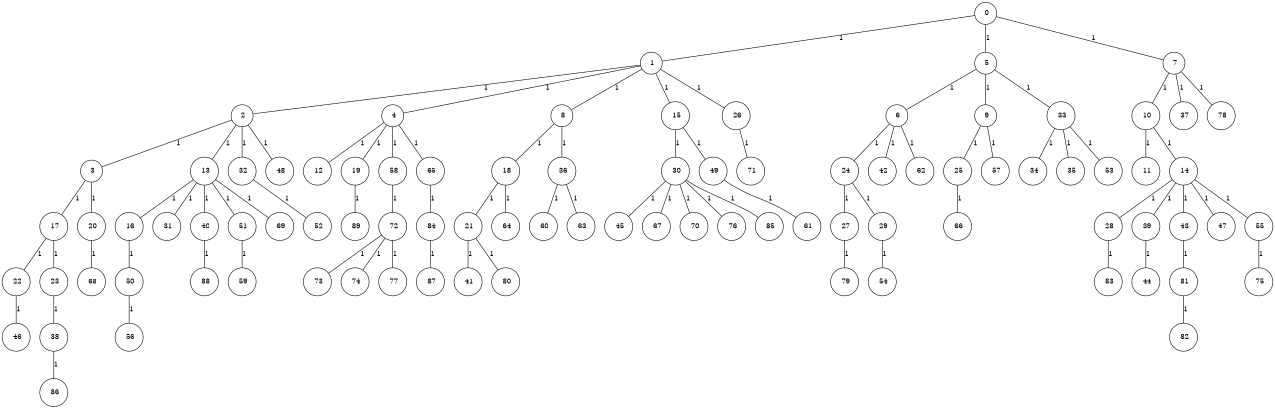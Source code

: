 graph G {
size="8.5,11;"
ratio = "expand;"
fixedsize="true;"
overlap="scale;"
node[shape=circle,width=.12,hight=.12,fontsize=12]
edge[fontsize=12]

0[label=" 0" color=black, pos="2.5516814,1.2809395!"];
1[label=" 1" color=black, pos="1.1983303,0.7560938!"];
2[label=" 2" color=black, pos="2.1381004,1.9253889!"];
3[label=" 3" color=black, pos="0.57870122,1.4740963!"];
4[label=" 4" color=black, pos="2.3895034,0.34259846!"];
5[label=" 5" color=black, pos="1.7257275,1.0192185!"];
6[label=" 6" color=black, pos="0.90001665,0.29981589!"];
7[label=" 7" color=black, pos="0.55988151,2.7898701!"];
8[label=" 8" color=black, pos="0.55670038,1.5456374!"];
9[label=" 9" color=black, pos="2.419624,1.1037508!"];
10[label=" 10" color=black, pos="0.62622854,2.8272451!"];
11[label=" 11" color=black, pos="1.2013059,2.2166425!"];
12[label=" 12" color=black, pos="0.85658226,0.97899711!"];
13[label=" 13" color=black, pos="2.3835024,0.58014678!"];
14[label=" 14" color=black, pos="0.50079019,0.60593374!"];
15[label=" 15" color=black, pos="2.3950147,1.1722346!"];
16[label=" 16" color=black, pos="0.46661348,0.7067458!"];
17[label=" 17" color=black, pos="2.0196033,2.4439619!"];
18[label=" 18" color=black, pos="0.83963636,2.8507615!"];
19[label=" 19" color=black, pos="2.5725484,2.6317516!"];
20[label=" 20" color=black, pos="1.626645,2.0114404!"];
21[label=" 21" color=black, pos="1.6089643,0.2936664!"];
22[label=" 22" color=black, pos="1.4715498,0.17042622!"];
23[label=" 23" color=black, pos="0.29540398,0.8182796!"];
24[label=" 24" color=black, pos="1.0605329,2.648255!"];
25[label=" 25" color=black, pos="2.335522,0.72596793!"];
26[label=" 26" color=black, pos="1.3634239,1.2161006!"];
27[label=" 27" color=black, pos="0.64413352,1.3651029!"];
28[label=" 28" color=black, pos="0.45860102,1.2809259!"];
29[label=" 29" color=black, pos="1.9681305,1.1773199!"];
30[label=" 30" color=black, pos="2.4741924,1.3062448!"];
31[label=" 31" color=black, pos="0.69040694,1.5316139!"];
32[label=" 32" color=black, pos="1.6495498,1.831076!"];
33[label=" 33" color=black, pos="0.27208575,1.1602302!"];
34[label=" 34" color=black, pos="1.1337734,1.571482!"];
35[label=" 35" color=black, pos="2.2241831,1.0486854!"];
36[label=" 36" color=black, pos="1.3131282,2.7503495!"];
37[label=" 37" color=black, pos="1.9042036,0.72093897!"];
38[label=" 38" color=black, pos="1.2754154,1.1479924!"];
39[label=" 39" color=black, pos="1.1517082,0.71676218!"];
40[label=" 40" color=black, pos="2.8594751,2.7863298!"];
41[label=" 41" color=black, pos="1.104882,0.76707052!"];
42[label=" 42" color=black, pos="1.3228908,2.0165623!"];
43[label=" 43" color=black, pos="0.27513738,2.229858!"];
44[label=" 44" color=black, pos="1.3948589,2.8695243!"];
45[label=" 45" color=black, pos="0.90787682,0.67745845!"];
46[label=" 46" color=black, pos="2.617647,0.1491146!"];
47[label=" 47" color=black, pos="0.5050571,2.5706132!"];
48[label=" 48" color=black, pos="2.4137149,1.4960931!"];
49[label=" 49" color=black, pos="2.303503,2.7572523!"];
50[label=" 50" color=black, pos="1.6017161,0.17346775!"];
51[label=" 51" color=black, pos="1.8390622,0.46511902!"];
52[label=" 52" color=black, pos="0.38353328,1.5329836!"];
53[label=" 53" color=black, pos="0.9251065,0.47470234!"];
54[label=" 54" color=black, pos="2.0358929,1.3121087!"];
55[label=" 55" color=black, pos="0.48969371,1.9054822!"];
56[label=" 56" color=black, pos="0.23966494,1.4220055!"];
57[label=" 57" color=black, pos="2.6647388,2.1695618!"];
58[label=" 58" color=black, pos="1.9530724,2.1433083!"];
59[label=" 59" color=black, pos="0.74635531,0.026055764!"];
60[label=" 60" color=black, pos="0.94307061,0.42129868!"];
61[label=" 61" color=black, pos="0.76948141,0.41093063!"];
62[label=" 62" color=black, pos="0.51981796,2.3463243!"];
63[label=" 63" color=black, pos="2.6057613,1.9129203!"];
64[label=" 64" color=black, pos="1.6533817,0.38859416!"];
65[label=" 65" color=black, pos="2.5141837,2.5845754!"];
66[label=" 66" color=black, pos="2.9011855,0.25939075!"];
67[label=" 67" color=black, pos="0.33631103,0.77742936!"];
68[label=" 68" color=black, pos="2.8444859,2.1475588!"];
69[label=" 69" color=black, pos="2.0947291,1.4193416!"];
70[label=" 70" color=black, pos="1.2815287,1.6240587!"];
71[label=" 71" color=black, pos="1.0174723,0.73271621!"];
72[label=" 72" color=black, pos="2.8719048,1.9889745!"];
73[label=" 73" color=black, pos="1.6794663,2.8533446!"];
74[label=" 74" color=black, pos="0.30143358,0.22819254!"];
75[label=" 75" color=black, pos="1.3981819,0.91712625!"];
76[label=" 76" color=black, pos="2.2043499,1.8566351!"];
77[label=" 77" color=black, pos="1.6231744,2.913626!"];
78[label=" 78" color=black, pos="1.0416425,1.7919931!"];
79[label=" 79" color=black, pos="0.074663757,0.72996879!"];
80[label=" 80" color=black, pos="1.6460197,1.3326571!"];
81[label=" 81" color=black, pos="0.29249319,2.9061378!"];
82[label=" 82" color=black, pos="1.2987372,2.2316714!"];
83[label=" 83" color=black, pos="1.1399522,2.9395868!"];
84[label=" 84" color=black, pos="2.2134826,2.6433812!"];
85[label=" 85" color=black, pos="2.0721985,2.7413602!"];
86[label=" 86" color=black, pos="1.094692,2.1729558!"];
87[label=" 87" color=black, pos="0.058062616,1.1159243!"];
88[label=" 88" color=black, pos="0.62186787,2.0295683!"];
89[label=" 89" color=black, pos="0.63458323,2.5082878!"];
0--1[label="1"]
0--5[label="1"]
0--7[label="1"]
1--2[label="1"]
1--4[label="1"]
1--8[label="1"]
1--15[label="1"]
1--26[label="1"]
2--3[label="1"]
2--13[label="1"]
2--32[label="1"]
2--48[label="1"]
3--17[label="1"]
3--20[label="1"]
4--12[label="1"]
4--19[label="1"]
4--58[label="1"]
4--65[label="1"]
5--6[label="1"]
5--9[label="1"]
5--33[label="1"]
6--24[label="1"]
6--42[label="1"]
6--62[label="1"]
7--10[label="1"]
7--37[label="1"]
7--78[label="1"]
8--18[label="1"]
8--36[label="1"]
9--25[label="1"]
9--57[label="1"]
10--11[label="1"]
10--14[label="1"]
13--16[label="1"]
13--31[label="1"]
13--40[label="1"]
13--51[label="1"]
13--69[label="1"]
14--28[label="1"]
14--39[label="1"]
14--43[label="1"]
14--47[label="1"]
14--55[label="1"]
15--30[label="1"]
15--49[label="1"]
16--50[label="1"]
17--22[label="1"]
17--23[label="1"]
18--21[label="1"]
18--64[label="1"]
19--89[label="1"]
20--68[label="1"]
21--41[label="1"]
21--80[label="1"]
22--46[label="1"]
23--38[label="1"]
24--27[label="1"]
24--29[label="1"]
25--66[label="1"]
26--71[label="1"]
27--79[label="1"]
28--83[label="1"]
29--54[label="1"]
30--45[label="1"]
30--67[label="1"]
30--70[label="1"]
30--76[label="1"]
30--85[label="1"]
32--52[label="1"]
33--34[label="1"]
33--35[label="1"]
33--53[label="1"]
36--60[label="1"]
36--63[label="1"]
38--86[label="1"]
39--44[label="1"]
40--88[label="1"]
43--81[label="1"]
49--61[label="1"]
50--56[label="1"]
51--59[label="1"]
55--75[label="1"]
58--72[label="1"]
65--84[label="1"]
72--73[label="1"]
72--74[label="1"]
72--77[label="1"]
81--82[label="1"]
84--87[label="1"]

}
